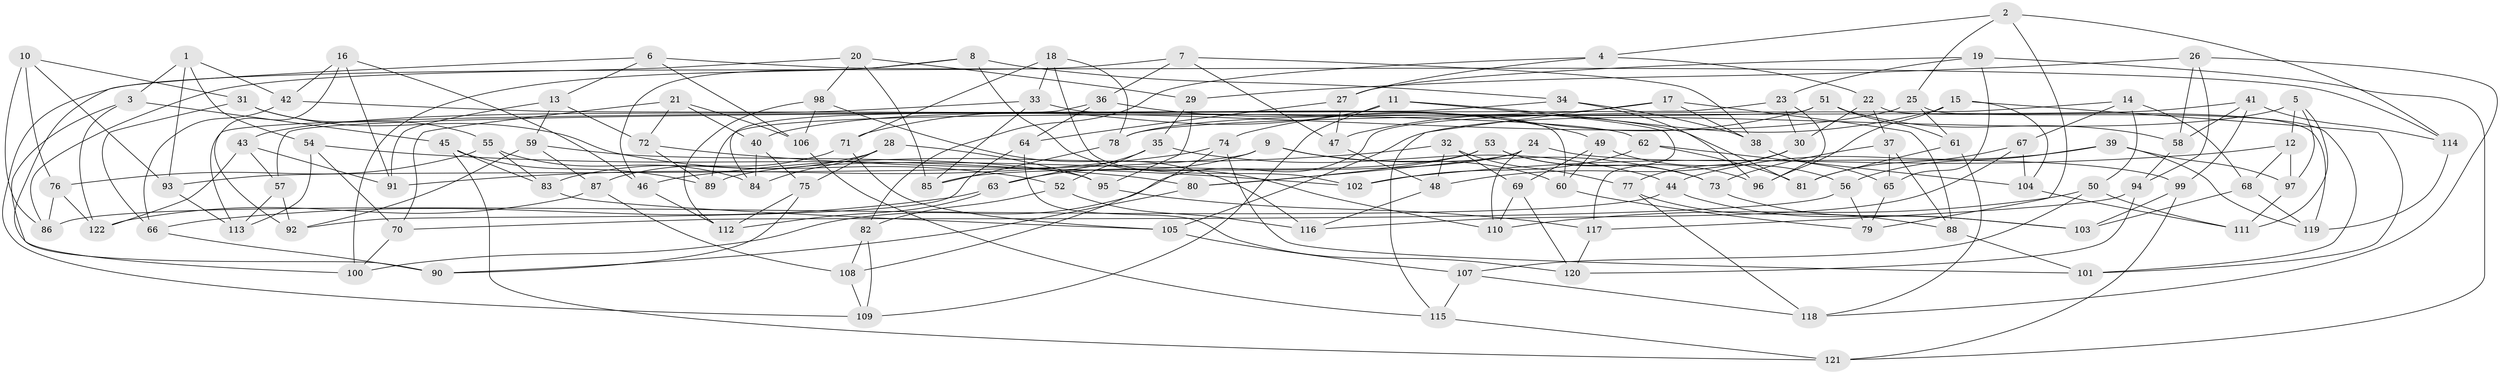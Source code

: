// coarse degree distribution, {3: 0.0410958904109589, 5: 0.1095890410958904, 4: 0.6438356164383562, 8: 0.0410958904109589, 11: 0.0136986301369863, 7: 0.0410958904109589, 13: 0.0273972602739726, 6: 0.0410958904109589, 2: 0.0273972602739726, 9: 0.0136986301369863}
// Generated by graph-tools (version 1.1) at 2025/01/03/04/25 22:01:29]
// undirected, 122 vertices, 244 edges
graph export_dot {
graph [start="1"]
  node [color=gray90,style=filled];
  1;
  2;
  3;
  4;
  5;
  6;
  7;
  8;
  9;
  10;
  11;
  12;
  13;
  14;
  15;
  16;
  17;
  18;
  19;
  20;
  21;
  22;
  23;
  24;
  25;
  26;
  27;
  28;
  29;
  30;
  31;
  32;
  33;
  34;
  35;
  36;
  37;
  38;
  39;
  40;
  41;
  42;
  43;
  44;
  45;
  46;
  47;
  48;
  49;
  50;
  51;
  52;
  53;
  54;
  55;
  56;
  57;
  58;
  59;
  60;
  61;
  62;
  63;
  64;
  65;
  66;
  67;
  68;
  69;
  70;
  71;
  72;
  73;
  74;
  75;
  76;
  77;
  78;
  79;
  80;
  81;
  82;
  83;
  84;
  85;
  86;
  87;
  88;
  89;
  90;
  91;
  92;
  93;
  94;
  95;
  96;
  97;
  98;
  99;
  100;
  101;
  102;
  103;
  104;
  105;
  106;
  107;
  108;
  109;
  110;
  111;
  112;
  113;
  114;
  115;
  116;
  117;
  118;
  119;
  120;
  121;
  122;
  1 -- 54;
  1 -- 42;
  1 -- 3;
  1 -- 93;
  2 -- 25;
  2 -- 4;
  2 -- 114;
  2 -- 79;
  3 -- 122;
  3 -- 45;
  3 -- 100;
  4 -- 27;
  4 -- 22;
  4 -- 82;
  5 -- 111;
  5 -- 97;
  5 -- 12;
  5 -- 105;
  6 -- 90;
  6 -- 13;
  6 -- 106;
  6 -- 114;
  7 -- 109;
  7 -- 36;
  7 -- 38;
  7 -- 47;
  8 -- 46;
  8 -- 34;
  8 -- 110;
  8 -- 100;
  9 -- 60;
  9 -- 93;
  9 -- 63;
  9 -- 73;
  10 -- 31;
  10 -- 86;
  10 -- 93;
  10 -- 76;
  11 -- 109;
  11 -- 81;
  11 -- 71;
  11 -- 117;
  12 -- 97;
  12 -- 68;
  12 -- 102;
  13 -- 59;
  13 -- 91;
  13 -- 72;
  14 -- 67;
  14 -- 68;
  14 -- 50;
  14 -- 100;
  15 -- 104;
  15 -- 101;
  15 -- 47;
  15 -- 96;
  16 -- 42;
  16 -- 46;
  16 -- 91;
  16 -- 92;
  17 -- 78;
  17 -- 115;
  17 -- 38;
  17 -- 88;
  18 -- 78;
  18 -- 102;
  18 -- 71;
  18 -- 33;
  19 -- 65;
  19 -- 121;
  19 -- 27;
  19 -- 23;
  20 -- 85;
  20 -- 86;
  20 -- 29;
  20 -- 98;
  21 -- 106;
  21 -- 40;
  21 -- 70;
  21 -- 72;
  22 -- 37;
  22 -- 30;
  22 -- 119;
  23 -- 30;
  23 -- 96;
  23 -- 57;
  24 -- 85;
  24 -- 80;
  24 -- 110;
  24 -- 99;
  25 -- 61;
  25 -- 40;
  25 -- 101;
  26 -- 94;
  26 -- 29;
  26 -- 118;
  26 -- 58;
  27 -- 64;
  27 -- 47;
  28 -- 83;
  28 -- 95;
  28 -- 75;
  28 -- 84;
  29 -- 35;
  29 -- 95;
  30 -- 77;
  30 -- 48;
  31 -- 52;
  31 -- 55;
  31 -- 66;
  32 -- 69;
  32 -- 48;
  32 -- 77;
  32 -- 46;
  33 -- 60;
  33 -- 43;
  33 -- 85;
  34 -- 113;
  34 -- 38;
  34 -- 96;
  35 -- 52;
  35 -- 63;
  35 -- 44;
  36 -- 64;
  36 -- 49;
  36 -- 84;
  37 -- 73;
  37 -- 65;
  37 -- 88;
  38 -- 65;
  39 -- 119;
  39 -- 44;
  39 -- 97;
  39 -- 56;
  40 -- 75;
  40 -- 84;
  41 -- 114;
  41 -- 78;
  41 -- 58;
  41 -- 99;
  42 -- 62;
  42 -- 66;
  43 -- 57;
  43 -- 91;
  43 -- 122;
  44 -- 103;
  44 -- 86;
  45 -- 121;
  45 -- 83;
  45 -- 89;
  46 -- 112;
  47 -- 48;
  48 -- 116;
  49 -- 69;
  49 -- 60;
  49 -- 56;
  50 -- 111;
  50 -- 107;
  50 -- 110;
  51 -- 58;
  51 -- 74;
  51 -- 89;
  51 -- 61;
  52 -- 116;
  52 -- 82;
  53 -- 89;
  53 -- 73;
  53 -- 96;
  53 -- 80;
  54 -- 70;
  54 -- 113;
  54 -- 80;
  55 -- 83;
  55 -- 84;
  55 -- 76;
  56 -- 79;
  56 -- 70;
  57 -- 113;
  57 -- 92;
  58 -- 94;
  59 -- 95;
  59 -- 87;
  59 -- 92;
  60 -- 79;
  61 -- 118;
  61 -- 81;
  62 -- 81;
  62 -- 104;
  62 -- 102;
  63 -- 66;
  63 -- 112;
  64 -- 92;
  64 -- 120;
  65 -- 79;
  66 -- 90;
  67 -- 81;
  67 -- 104;
  67 -- 116;
  68 -- 119;
  68 -- 103;
  69 -- 110;
  69 -- 120;
  70 -- 100;
  71 -- 105;
  71 -- 87;
  72 -- 89;
  72 -- 102;
  73 -- 103;
  74 -- 101;
  74 -- 108;
  74 -- 91;
  75 -- 90;
  75 -- 112;
  76 -- 122;
  76 -- 86;
  77 -- 118;
  77 -- 88;
  78 -- 85;
  80 -- 90;
  82 -- 108;
  82 -- 109;
  83 -- 105;
  87 -- 122;
  87 -- 108;
  88 -- 101;
  93 -- 113;
  94 -- 117;
  94 -- 120;
  95 -- 117;
  97 -- 111;
  98 -- 116;
  98 -- 112;
  98 -- 106;
  99 -- 121;
  99 -- 103;
  104 -- 111;
  105 -- 107;
  106 -- 115;
  107 -- 115;
  107 -- 118;
  108 -- 109;
  114 -- 119;
  115 -- 121;
  117 -- 120;
}
